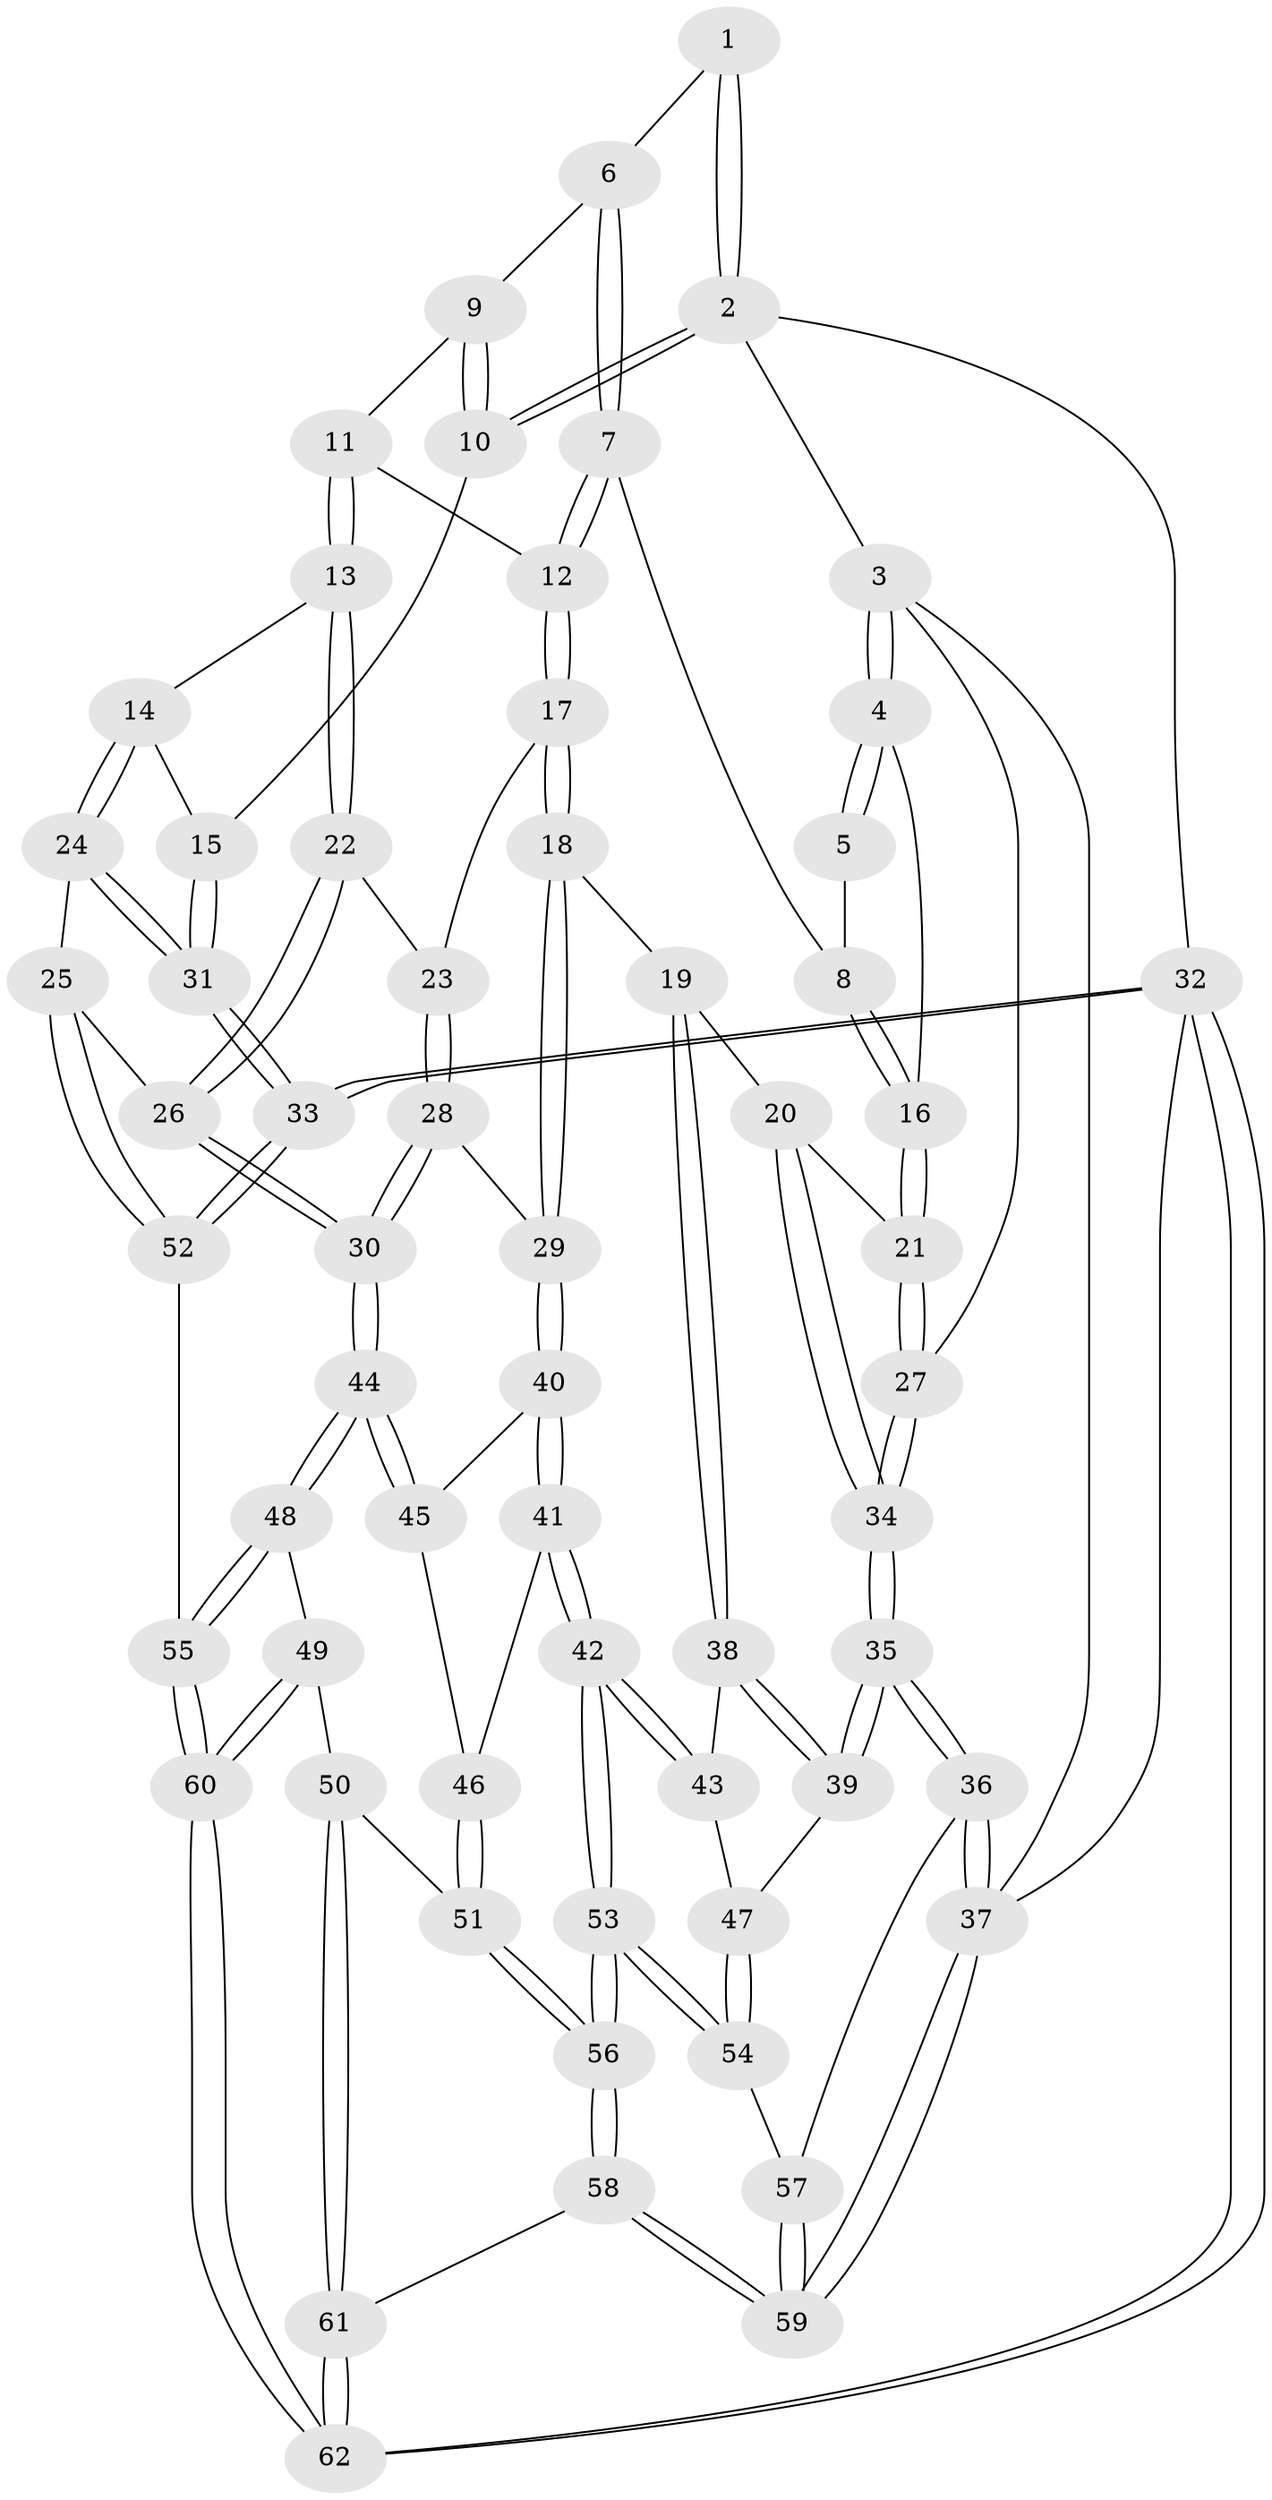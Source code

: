 // coarse degree distribution, {6: 0.15789473684210525, 3: 0.21052631578947367, 5: 0.3157894736842105, 4: 0.15789473684210525, 2: 0.15789473684210525}
// Generated by graph-tools (version 1.1) at 2025/21/03/04/25 18:21:35]
// undirected, 62 vertices, 152 edges
graph export_dot {
graph [start="1"]
  node [color=gray90,style=filled];
  1 [pos="+0.4559708865037511+0"];
  2 [pos="+1+0"];
  3 [pos="+0+0"];
  4 [pos="+0+0"];
  5 [pos="+0.21795398676851932+0"];
  6 [pos="+0.5689371103397011+0.09411967762798011"];
  7 [pos="+0.3908005208439385+0.23937839544142633"];
  8 [pos="+0.36360774896103565+0.23443168527405897"];
  9 [pos="+0.6098701643569594+0.12278594882164391"];
  10 [pos="+1+0"];
  11 [pos="+0.6280319781118318+0.2450350010536364"];
  12 [pos="+0.5092729651566495+0.32149992040986103"];
  13 [pos="+0.7469165993569566+0.31243833318746833"];
  14 [pos="+0.7680942538566793+0.30834558648854754"];
  15 [pos="+1+0"];
  16 [pos="+0.24238786689993427+0.37268329917863274"];
  17 [pos="+0.511217158277072+0.3872322630531499"];
  18 [pos="+0.3172001653983904+0.522391501739271"];
  19 [pos="+0.252864614747266+0.5123934183612536"];
  20 [pos="+0.2371368613317548+0.4911551181817083"];
  21 [pos="+0.2302774738103953+0.4799838066370333"];
  22 [pos="+0.6894377406303791+0.418823336604742"];
  23 [pos="+0.5873105053931557+0.4600072740171184"];
  24 [pos="+0.9383355243500542+0.612391997595173"];
  25 [pos="+0.8888905525226141+0.630024461417994"];
  26 [pos="+0.8274776791418552+0.6437271615880551"];
  27 [pos="+0+0.42626948861865754"];
  28 [pos="+0.5827771868376505+0.5155346781167296"];
  29 [pos="+0.4502509223591924+0.6139271680606657"];
  30 [pos="+0.7529009258624466+0.6857115242524556"];
  31 [pos="+1+0.6014407531058524"];
  32 [pos="+1+1"];
  33 [pos="+1+0.8106401240320268"];
  34 [pos="+0+0.7438773877222462"];
  35 [pos="+0+0.74891317013701"];
  36 [pos="+0+0.8855362918228371"];
  37 [pos="+0+1"];
  38 [pos="+0.24442209584136154+0.5421076866224631"];
  39 [pos="+0+0.7314938036184474"];
  40 [pos="+0.4580641563848632+0.6342924283879019"];
  41 [pos="+0.434617469726696+0.7719695959101844"];
  42 [pos="+0.41041200948520973+0.803861184674705"];
  43 [pos="+0.2230489581767174+0.6992236520941032"];
  44 [pos="+0.7414111060972257+0.6998717687007566"];
  45 [pos="+0.6053632380884536+0.6842651129682538"];
  46 [pos="+0.5090346013027124+0.7764899302590779"];
  47 [pos="+0.20360478995372916+0.7234181597225625"];
  48 [pos="+0.7305251538070671+0.7359325595198991"];
  49 [pos="+0.6791186923172319+0.8016912239058868"];
  50 [pos="+0.6468793184005772+0.8213148101375317"];
  51 [pos="+0.6201261768322969+0.8183750210889904"];
  52 [pos="+0.8906278500927326+0.9008090965348804"];
  53 [pos="+0.40440648616876956+0.8874446181358714"];
  54 [pos="+0.19242515840681781+0.8281943825907344"];
  55 [pos="+0.847726442285657+0.937377940923258"];
  56 [pos="+0.40787967386695895+0.9023995372897495"];
  57 [pos="+0.19056664057374664+0.8312617306909159"];
  58 [pos="+0.4281643317829229+1"];
  59 [pos="+0.19081608237710967+1"];
  60 [pos="+0.800990147649232+1"];
  61 [pos="+0.46758882376129973+1"];
  62 [pos="+0.799298069870767+1"];
  1 -- 2;
  1 -- 2;
  1 -- 6;
  2 -- 3;
  2 -- 10;
  2 -- 10;
  2 -- 32;
  3 -- 4;
  3 -- 4;
  3 -- 27;
  3 -- 37;
  4 -- 5;
  4 -- 5;
  4 -- 16;
  5 -- 8;
  6 -- 7;
  6 -- 7;
  6 -- 9;
  7 -- 8;
  7 -- 12;
  7 -- 12;
  8 -- 16;
  8 -- 16;
  9 -- 10;
  9 -- 10;
  9 -- 11;
  10 -- 15;
  11 -- 12;
  11 -- 13;
  11 -- 13;
  12 -- 17;
  12 -- 17;
  13 -- 14;
  13 -- 22;
  13 -- 22;
  14 -- 15;
  14 -- 24;
  14 -- 24;
  15 -- 31;
  15 -- 31;
  16 -- 21;
  16 -- 21;
  17 -- 18;
  17 -- 18;
  17 -- 23;
  18 -- 19;
  18 -- 29;
  18 -- 29;
  19 -- 20;
  19 -- 38;
  19 -- 38;
  20 -- 21;
  20 -- 34;
  20 -- 34;
  21 -- 27;
  21 -- 27;
  22 -- 23;
  22 -- 26;
  22 -- 26;
  23 -- 28;
  23 -- 28;
  24 -- 25;
  24 -- 31;
  24 -- 31;
  25 -- 26;
  25 -- 52;
  25 -- 52;
  26 -- 30;
  26 -- 30;
  27 -- 34;
  27 -- 34;
  28 -- 29;
  28 -- 30;
  28 -- 30;
  29 -- 40;
  29 -- 40;
  30 -- 44;
  30 -- 44;
  31 -- 33;
  31 -- 33;
  32 -- 33;
  32 -- 33;
  32 -- 62;
  32 -- 62;
  32 -- 37;
  33 -- 52;
  33 -- 52;
  34 -- 35;
  34 -- 35;
  35 -- 36;
  35 -- 36;
  35 -- 39;
  35 -- 39;
  36 -- 37;
  36 -- 37;
  36 -- 57;
  37 -- 59;
  37 -- 59;
  38 -- 39;
  38 -- 39;
  38 -- 43;
  39 -- 47;
  40 -- 41;
  40 -- 41;
  40 -- 45;
  41 -- 42;
  41 -- 42;
  41 -- 46;
  42 -- 43;
  42 -- 43;
  42 -- 53;
  42 -- 53;
  43 -- 47;
  44 -- 45;
  44 -- 45;
  44 -- 48;
  44 -- 48;
  45 -- 46;
  46 -- 51;
  46 -- 51;
  47 -- 54;
  47 -- 54;
  48 -- 49;
  48 -- 55;
  48 -- 55;
  49 -- 50;
  49 -- 60;
  49 -- 60;
  50 -- 51;
  50 -- 61;
  50 -- 61;
  51 -- 56;
  51 -- 56;
  52 -- 55;
  53 -- 54;
  53 -- 54;
  53 -- 56;
  53 -- 56;
  54 -- 57;
  55 -- 60;
  55 -- 60;
  56 -- 58;
  56 -- 58;
  57 -- 59;
  57 -- 59;
  58 -- 59;
  58 -- 59;
  58 -- 61;
  60 -- 62;
  60 -- 62;
  61 -- 62;
  61 -- 62;
}
